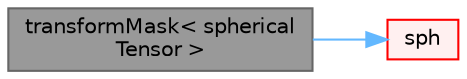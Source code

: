 digraph "transformMask&lt; sphericalTensor &gt;"
{
 // LATEX_PDF_SIZE
  bgcolor="transparent";
  edge [fontname=Helvetica,fontsize=10,labelfontname=Helvetica,labelfontsize=10];
  node [fontname=Helvetica,fontsize=10,shape=box,height=0.2,width=0.4];
  rankdir="LR";
  Node1 [id="Node000001",label="transformMask\< spherical\lTensor \>",height=0.2,width=0.4,color="gray40", fillcolor="grey60", style="filled", fontcolor="black",tooltip=" "];
  Node1 -> Node2 [id="edge1_Node000001_Node000002",color="steelblue1",style="solid",tooltip=" "];
  Node2 [id="Node000002",label="sph",height=0.2,width=0.4,color="red", fillcolor="#FFF0F0", style="filled",URL="$namespaceFoam.html#aa3a924c9b1ee669bfe7915ff238b92f3",tooltip=" "];
}
